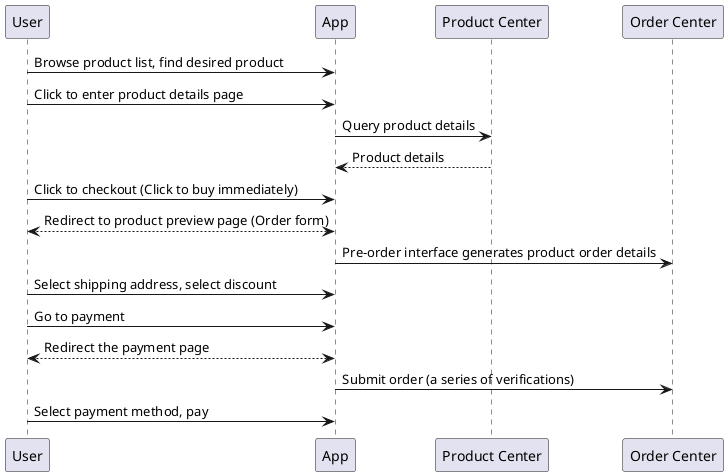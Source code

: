 @startuml
participant User
participant App
participant "Product Center" as PC
participant "Order Center" as OC

User -> App : Browse product list, find desired product
User -> App : Click to enter product details page
App -> PC : Query product details
PC --> App : Product details
User -> App : Click to checkout (Click to buy immediately)
App <--> User : Redirect to product preview page (Order form)
App -> OC: Pre-order interface generates product order details
User -> App : Select shipping address, select discount
User -> App : Go to payment
App <--> User: Redirect the payment page
App -> OC : Submit order (a series of verifications)
User -> App : Select payment method, pay

@enduml